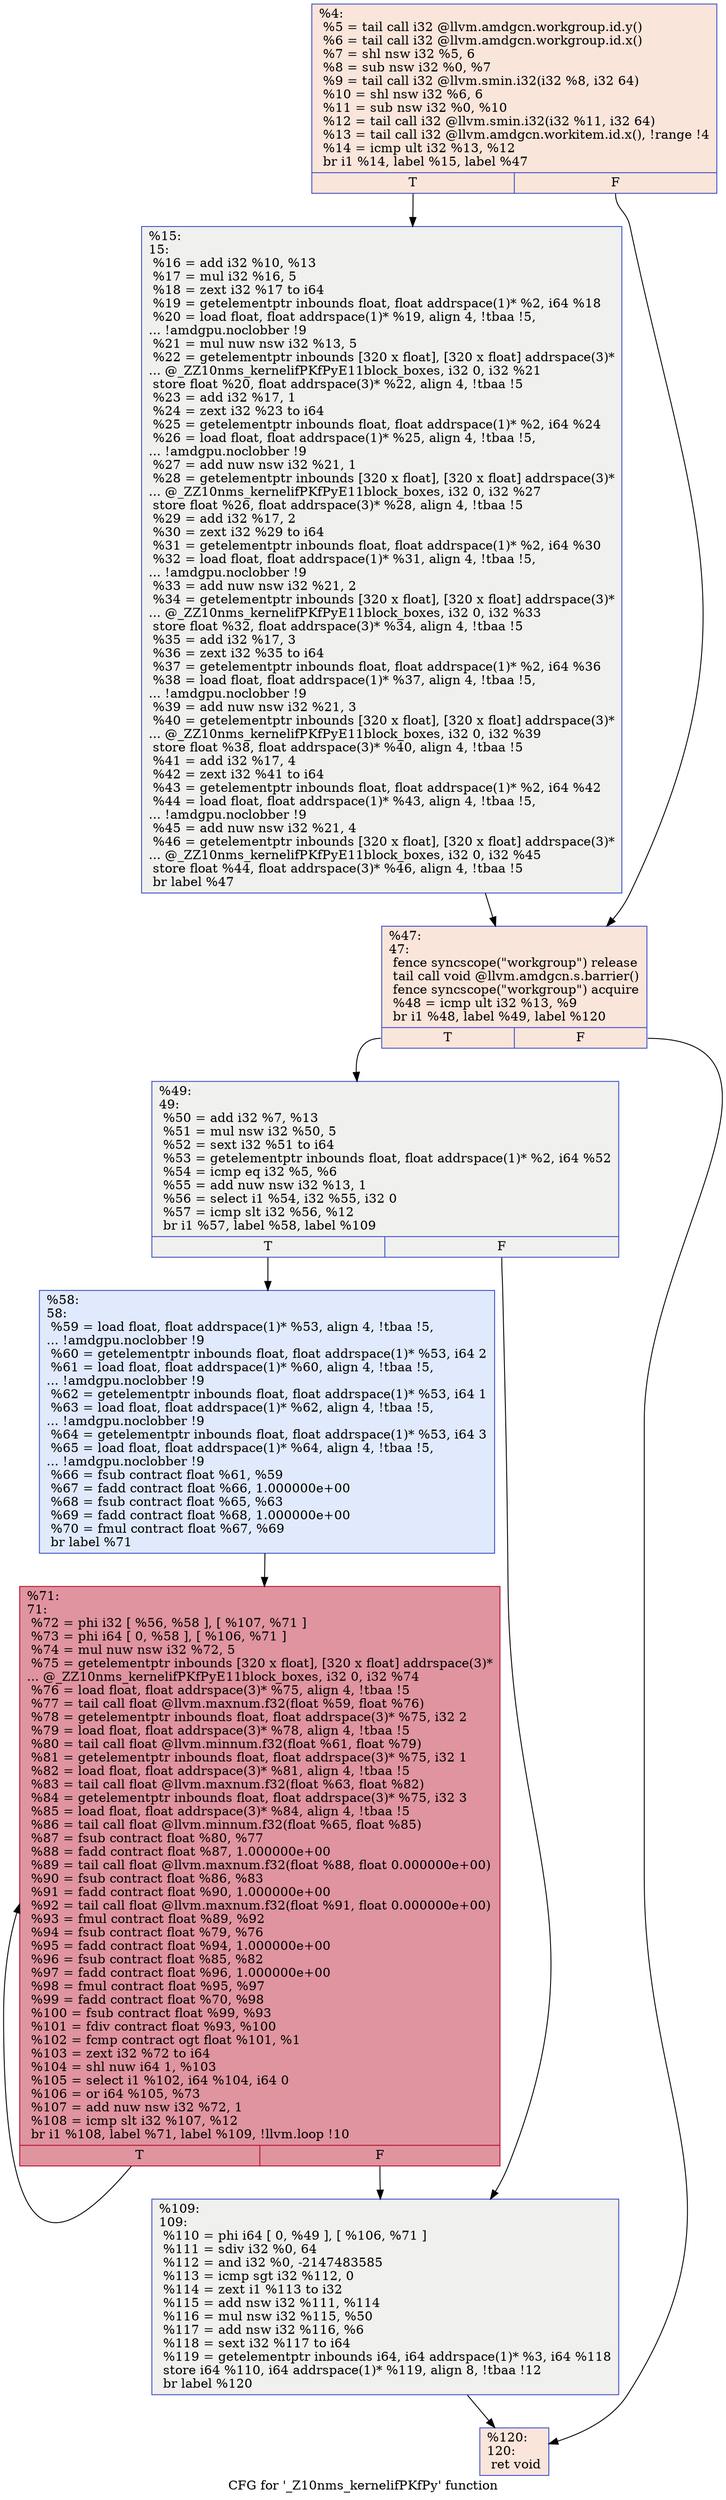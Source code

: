 digraph "CFG for '_Z10nms_kernelifPKfPy' function" {
	label="CFG for '_Z10nms_kernelifPKfPy' function";

	Node0x5162520 [shape=record,color="#3d50c3ff", style=filled, fillcolor="#f4c5ad70",label="{%4:\l  %5 = tail call i32 @llvm.amdgcn.workgroup.id.y()\l  %6 = tail call i32 @llvm.amdgcn.workgroup.id.x()\l  %7 = shl nsw i32 %5, 6\l  %8 = sub nsw i32 %0, %7\l  %9 = tail call i32 @llvm.smin.i32(i32 %8, i32 64)\l  %10 = shl nsw i32 %6, 6\l  %11 = sub nsw i32 %0, %10\l  %12 = tail call i32 @llvm.smin.i32(i32 %11, i32 64)\l  %13 = tail call i32 @llvm.amdgcn.workitem.id.x(), !range !4\l  %14 = icmp ult i32 %13, %12\l  br i1 %14, label %15, label %47\l|{<s0>T|<s1>F}}"];
	Node0x5162520:s0 -> Node0x51643c0;
	Node0x5162520:s1 -> Node0x5164450;
	Node0x51643c0 [shape=record,color="#3d50c3ff", style=filled, fillcolor="#dedcdb70",label="{%15:\l15:                                               \l  %16 = add i32 %10, %13\l  %17 = mul i32 %16, 5\l  %18 = zext i32 %17 to i64\l  %19 = getelementptr inbounds float, float addrspace(1)* %2, i64 %18\l  %20 = load float, float addrspace(1)* %19, align 4, !tbaa !5,\l... !amdgpu.noclobber !9\l  %21 = mul nuw nsw i32 %13, 5\l  %22 = getelementptr inbounds [320 x float], [320 x float] addrspace(3)*\l... @_ZZ10nms_kernelifPKfPyE11block_boxes, i32 0, i32 %21\l  store float %20, float addrspace(3)* %22, align 4, !tbaa !5\l  %23 = add i32 %17, 1\l  %24 = zext i32 %23 to i64\l  %25 = getelementptr inbounds float, float addrspace(1)* %2, i64 %24\l  %26 = load float, float addrspace(1)* %25, align 4, !tbaa !5,\l... !amdgpu.noclobber !9\l  %27 = add nuw nsw i32 %21, 1\l  %28 = getelementptr inbounds [320 x float], [320 x float] addrspace(3)*\l... @_ZZ10nms_kernelifPKfPyE11block_boxes, i32 0, i32 %27\l  store float %26, float addrspace(3)* %28, align 4, !tbaa !5\l  %29 = add i32 %17, 2\l  %30 = zext i32 %29 to i64\l  %31 = getelementptr inbounds float, float addrspace(1)* %2, i64 %30\l  %32 = load float, float addrspace(1)* %31, align 4, !tbaa !5,\l... !amdgpu.noclobber !9\l  %33 = add nuw nsw i32 %21, 2\l  %34 = getelementptr inbounds [320 x float], [320 x float] addrspace(3)*\l... @_ZZ10nms_kernelifPKfPyE11block_boxes, i32 0, i32 %33\l  store float %32, float addrspace(3)* %34, align 4, !tbaa !5\l  %35 = add i32 %17, 3\l  %36 = zext i32 %35 to i64\l  %37 = getelementptr inbounds float, float addrspace(1)* %2, i64 %36\l  %38 = load float, float addrspace(1)* %37, align 4, !tbaa !5,\l... !amdgpu.noclobber !9\l  %39 = add nuw nsw i32 %21, 3\l  %40 = getelementptr inbounds [320 x float], [320 x float] addrspace(3)*\l... @_ZZ10nms_kernelifPKfPyE11block_boxes, i32 0, i32 %39\l  store float %38, float addrspace(3)* %40, align 4, !tbaa !5\l  %41 = add i32 %17, 4\l  %42 = zext i32 %41 to i64\l  %43 = getelementptr inbounds float, float addrspace(1)* %2, i64 %42\l  %44 = load float, float addrspace(1)* %43, align 4, !tbaa !5,\l... !amdgpu.noclobber !9\l  %45 = add nuw nsw i32 %21, 4\l  %46 = getelementptr inbounds [320 x float], [320 x float] addrspace(3)*\l... @_ZZ10nms_kernelifPKfPyE11block_boxes, i32 0, i32 %45\l  store float %44, float addrspace(3)* %46, align 4, !tbaa !5\l  br label %47\l}"];
	Node0x51643c0 -> Node0x5164450;
	Node0x5164450 [shape=record,color="#3d50c3ff", style=filled, fillcolor="#f4c5ad70",label="{%47:\l47:                                               \l  fence syncscope(\"workgroup\") release\l  tail call void @llvm.amdgcn.s.barrier()\l  fence syncscope(\"workgroup\") acquire\l  %48 = icmp ult i32 %13, %9\l  br i1 %48, label %49, label %120\l|{<s0>T|<s1>F}}"];
	Node0x5164450:s0 -> Node0x5167020;
	Node0x5164450:s1 -> Node0x51670b0;
	Node0x5167020 [shape=record,color="#3d50c3ff", style=filled, fillcolor="#dedcdb70",label="{%49:\l49:                                               \l  %50 = add i32 %7, %13\l  %51 = mul nsw i32 %50, 5\l  %52 = sext i32 %51 to i64\l  %53 = getelementptr inbounds float, float addrspace(1)* %2, i64 %52\l  %54 = icmp eq i32 %5, %6\l  %55 = add nuw nsw i32 %13, 1\l  %56 = select i1 %54, i32 %55, i32 0\l  %57 = icmp slt i32 %56, %12\l  br i1 %57, label %58, label %109\l|{<s0>T|<s1>F}}"];
	Node0x5167020:s0 -> Node0x5167680;
	Node0x5167020:s1 -> Node0x51676d0;
	Node0x5167680 [shape=record,color="#3d50c3ff", style=filled, fillcolor="#b9d0f970",label="{%58:\l58:                                               \l  %59 = load float, float addrspace(1)* %53, align 4, !tbaa !5,\l... !amdgpu.noclobber !9\l  %60 = getelementptr inbounds float, float addrspace(1)* %53, i64 2\l  %61 = load float, float addrspace(1)* %60, align 4, !tbaa !5,\l... !amdgpu.noclobber !9\l  %62 = getelementptr inbounds float, float addrspace(1)* %53, i64 1\l  %63 = load float, float addrspace(1)* %62, align 4, !tbaa !5,\l... !amdgpu.noclobber !9\l  %64 = getelementptr inbounds float, float addrspace(1)* %53, i64 3\l  %65 = load float, float addrspace(1)* %64, align 4, !tbaa !5,\l... !amdgpu.noclobber !9\l  %66 = fsub contract float %61, %59\l  %67 = fadd contract float %66, 1.000000e+00\l  %68 = fsub contract float %65, %63\l  %69 = fadd contract float %68, 1.000000e+00\l  %70 = fmul contract float %67, %69\l  br label %71\l}"];
	Node0x5167680 -> Node0x51662e0;
	Node0x51662e0 [shape=record,color="#b70d28ff", style=filled, fillcolor="#b70d2870",label="{%71:\l71:                                               \l  %72 = phi i32 [ %56, %58 ], [ %107, %71 ]\l  %73 = phi i64 [ 0, %58 ], [ %106, %71 ]\l  %74 = mul nuw nsw i32 %72, 5\l  %75 = getelementptr inbounds [320 x float], [320 x float] addrspace(3)*\l... @_ZZ10nms_kernelifPKfPyE11block_boxes, i32 0, i32 %74\l  %76 = load float, float addrspace(3)* %75, align 4, !tbaa !5\l  %77 = tail call float @llvm.maxnum.f32(float %59, float %76)\l  %78 = getelementptr inbounds float, float addrspace(3)* %75, i32 2\l  %79 = load float, float addrspace(3)* %78, align 4, !tbaa !5\l  %80 = tail call float @llvm.minnum.f32(float %61, float %79)\l  %81 = getelementptr inbounds float, float addrspace(3)* %75, i32 1\l  %82 = load float, float addrspace(3)* %81, align 4, !tbaa !5\l  %83 = tail call float @llvm.maxnum.f32(float %63, float %82)\l  %84 = getelementptr inbounds float, float addrspace(3)* %75, i32 3\l  %85 = load float, float addrspace(3)* %84, align 4, !tbaa !5\l  %86 = tail call float @llvm.minnum.f32(float %65, float %85)\l  %87 = fsub contract float %80, %77\l  %88 = fadd contract float %87, 1.000000e+00\l  %89 = tail call float @llvm.maxnum.f32(float %88, float 0.000000e+00)\l  %90 = fsub contract float %86, %83\l  %91 = fadd contract float %90, 1.000000e+00\l  %92 = tail call float @llvm.maxnum.f32(float %91, float 0.000000e+00)\l  %93 = fmul contract float %89, %92\l  %94 = fsub contract float %79, %76\l  %95 = fadd contract float %94, 1.000000e+00\l  %96 = fsub contract float %85, %82\l  %97 = fadd contract float %96, 1.000000e+00\l  %98 = fmul contract float %95, %97\l  %99 = fadd contract float %70, %98\l  %100 = fsub contract float %99, %93\l  %101 = fdiv contract float %93, %100\l  %102 = fcmp contract ogt float %101, %1\l  %103 = zext i32 %72 to i64\l  %104 = shl nuw i64 1, %103\l  %105 = select i1 %102, i64 %104, i64 0\l  %106 = or i64 %105, %73\l  %107 = add nuw nsw i32 %72, 1\l  %108 = icmp slt i32 %107, %12\l  br i1 %108, label %71, label %109, !llvm.loop !10\l|{<s0>T|<s1>F}}"];
	Node0x51662e0:s0 -> Node0x51662e0;
	Node0x51662e0:s1 -> Node0x51676d0;
	Node0x51676d0 [shape=record,color="#3d50c3ff", style=filled, fillcolor="#dedcdb70",label="{%109:\l109:                                              \l  %110 = phi i64 [ 0, %49 ], [ %106, %71 ]\l  %111 = sdiv i32 %0, 64\l  %112 = and i32 %0, -2147483585\l  %113 = icmp sgt i32 %112, 0\l  %114 = zext i1 %113 to i32\l  %115 = add nsw i32 %111, %114\l  %116 = mul nsw i32 %115, %50\l  %117 = add nsw i32 %116, %6\l  %118 = sext i32 %117 to i64\l  %119 = getelementptr inbounds i64, i64 addrspace(1)* %3, i64 %118\l  store i64 %110, i64 addrspace(1)* %119, align 8, !tbaa !12\l  br label %120\l}"];
	Node0x51676d0 -> Node0x51670b0;
	Node0x51670b0 [shape=record,color="#3d50c3ff", style=filled, fillcolor="#f4c5ad70",label="{%120:\l120:                                              \l  ret void\l}"];
}

